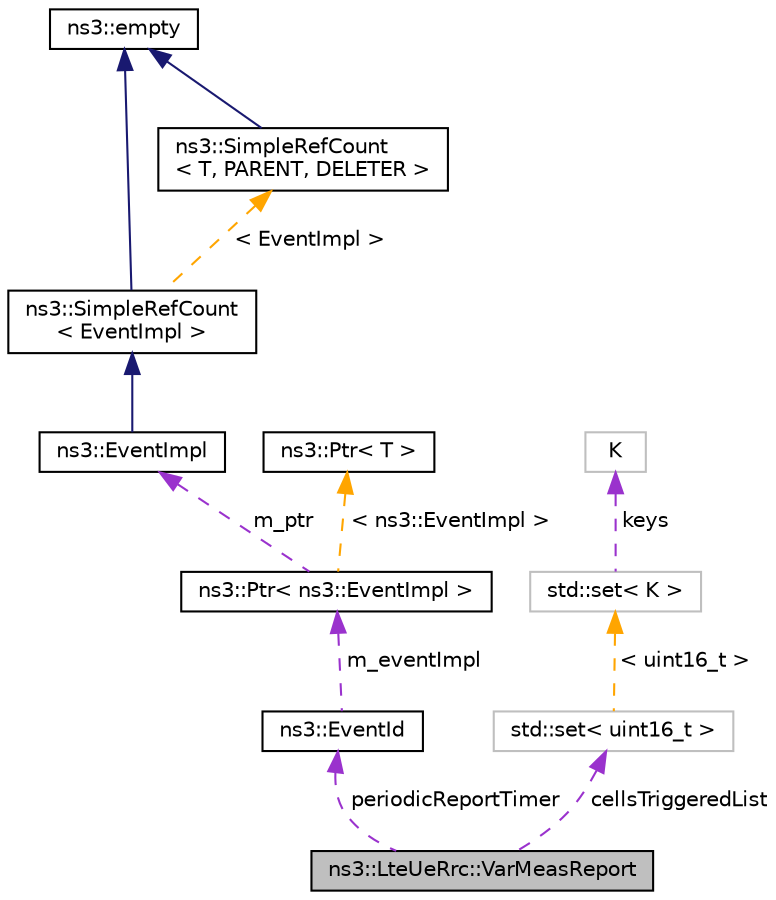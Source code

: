 digraph "ns3::LteUeRrc::VarMeasReport"
{
 // LATEX_PDF_SIZE
  edge [fontname="Helvetica",fontsize="10",labelfontname="Helvetica",labelfontsize="10"];
  node [fontname="Helvetica",fontsize="10",shape=record];
  Node1 [label="ns3::LteUeRrc::VarMeasReport",height=0.2,width=0.4,color="black", fillcolor="grey75", style="filled", fontcolor="black",tooltip="Represents a single measurement reporting entry., which includes information about a measurement for ..."];
  Node2 -> Node1 [dir="back",color="darkorchid3",fontsize="10",style="dashed",label=" periodicReportTimer" ,fontname="Helvetica"];
  Node2 [label="ns3::EventId",height=0.2,width=0.4,color="black", fillcolor="white", style="filled",URL="$classns3_1_1_event_id.html",tooltip="An identifier for simulation events."];
  Node3 -> Node2 [dir="back",color="darkorchid3",fontsize="10",style="dashed",label=" m_eventImpl" ,fontname="Helvetica"];
  Node3 [label="ns3::Ptr\< ns3::EventImpl \>",height=0.2,width=0.4,color="black", fillcolor="white", style="filled",URL="$classns3_1_1_ptr.html",tooltip=" "];
  Node4 -> Node3 [dir="back",color="darkorchid3",fontsize="10",style="dashed",label=" m_ptr" ,fontname="Helvetica"];
  Node4 [label="ns3::EventImpl",height=0.2,width=0.4,color="black", fillcolor="white", style="filled",URL="$classns3_1_1_event_impl.html",tooltip="A simulation event."];
  Node5 -> Node4 [dir="back",color="midnightblue",fontsize="10",style="solid",fontname="Helvetica"];
  Node5 [label="ns3::SimpleRefCount\l\< EventImpl \>",height=0.2,width=0.4,color="black", fillcolor="white", style="filled",URL="$classns3_1_1_simple_ref_count.html",tooltip=" "];
  Node6 -> Node5 [dir="back",color="midnightblue",fontsize="10",style="solid",fontname="Helvetica"];
  Node6 [label="ns3::empty",height=0.2,width=0.4,color="black", fillcolor="white", style="filled",URL="$classns3_1_1empty.html",tooltip="make Callback use a separate empty type"];
  Node7 -> Node5 [dir="back",color="orange",fontsize="10",style="dashed",label=" \< EventImpl \>" ,fontname="Helvetica"];
  Node7 [label="ns3::SimpleRefCount\l\< T, PARENT, DELETER \>",height=0.2,width=0.4,color="black", fillcolor="white", style="filled",URL="$classns3_1_1_simple_ref_count.html",tooltip="A template-based reference counting class."];
  Node6 -> Node7 [dir="back",color="midnightblue",fontsize="10",style="solid",fontname="Helvetica"];
  Node8 -> Node3 [dir="back",color="orange",fontsize="10",style="dashed",label=" \< ns3::EventImpl \>" ,fontname="Helvetica"];
  Node8 [label="ns3::Ptr\< T \>",height=0.2,width=0.4,color="black", fillcolor="white", style="filled",URL="$classns3_1_1_ptr.html",tooltip="Smart pointer class similar to boost::intrusive_ptr."];
  Node9 -> Node1 [dir="back",color="darkorchid3",fontsize="10",style="dashed",label=" cellsTriggeredList" ,fontname="Helvetica"];
  Node9 [label="std::set\< uint16_t \>",height=0.2,width=0.4,color="grey75", fillcolor="white", style="filled",tooltip=" "];
  Node10 -> Node9 [dir="back",color="orange",fontsize="10",style="dashed",label=" \< uint16_t \>" ,fontname="Helvetica"];
  Node10 [label="std::set\< K \>",height=0.2,width=0.4,color="grey75", fillcolor="white", style="filled",tooltip=" "];
  Node11 -> Node10 [dir="back",color="darkorchid3",fontsize="10",style="dashed",label=" keys" ,fontname="Helvetica"];
  Node11 [label="K",height=0.2,width=0.4,color="grey75", fillcolor="white", style="filled",tooltip=" "];
}

